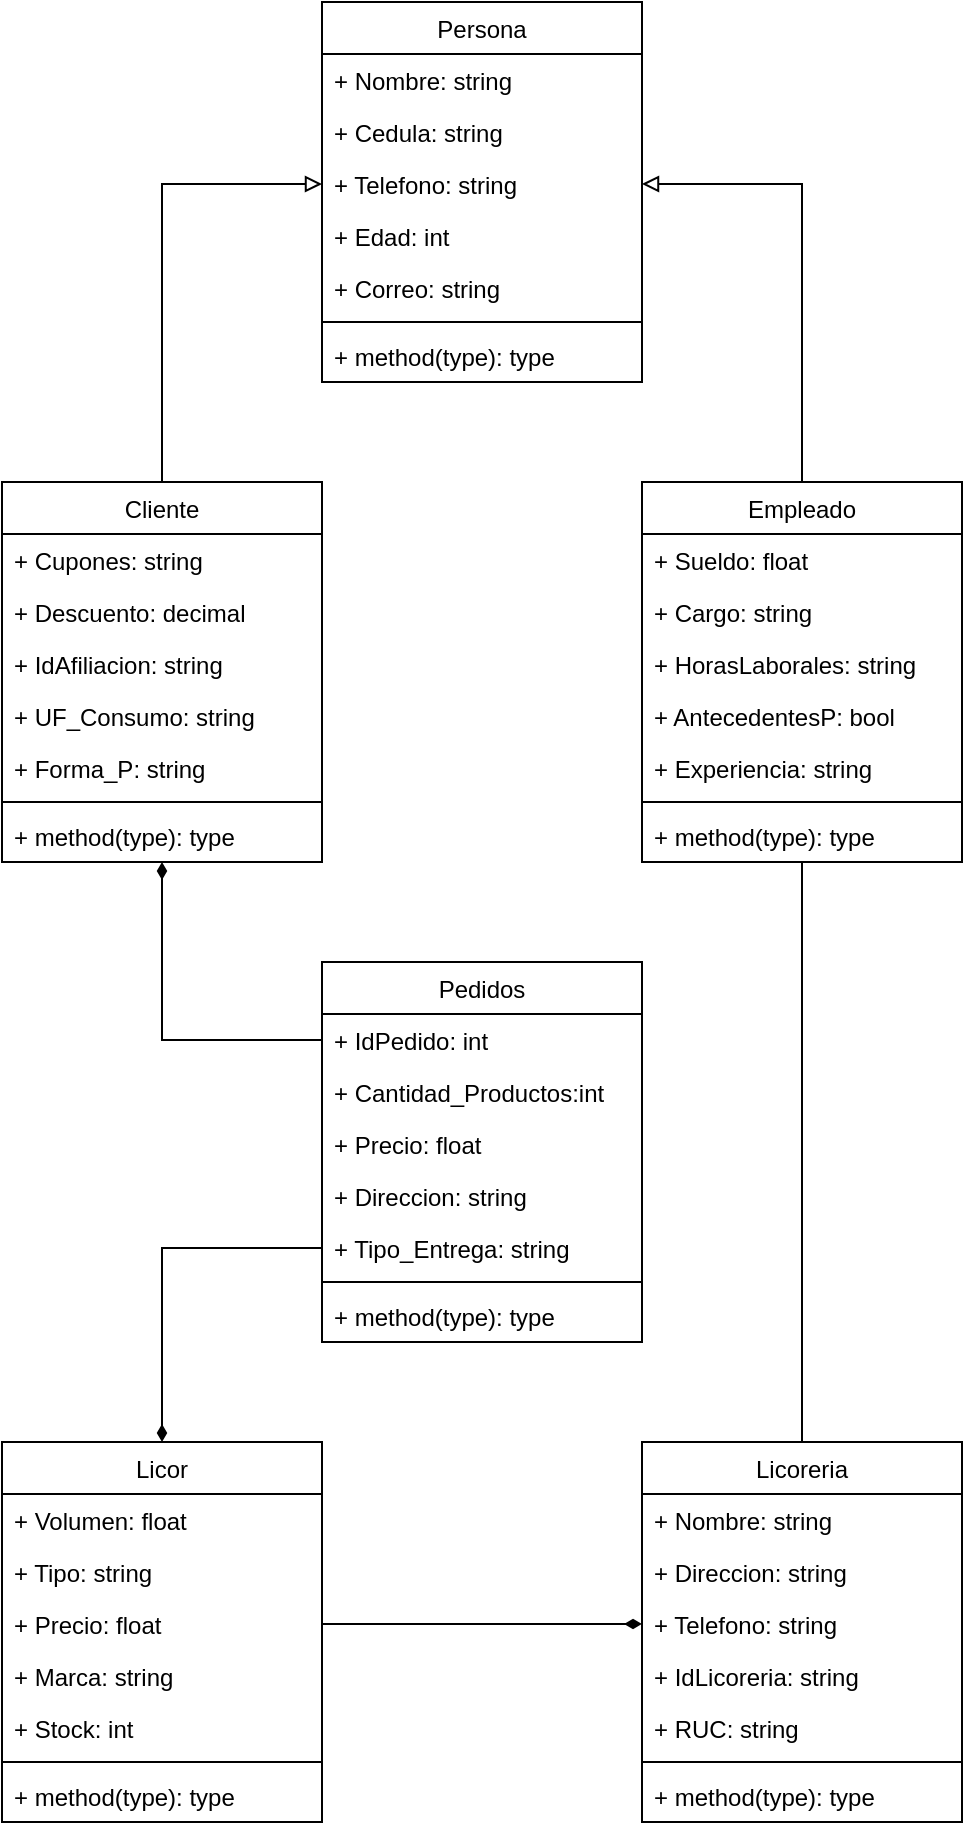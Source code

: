 <mxfile version="24.4.13" type="github">
  <diagram id="C5RBs43oDa-KdzZeNtuy" name="Page-1">
    <mxGraphModel dx="1009" dy="542" grid="1" gridSize="10" guides="1" tooltips="1" connect="1" arrows="1" fold="1" page="1" pageScale="1" pageWidth="827" pageHeight="1169" math="0" shadow="0">
      <root>
        <mxCell id="WIyWlLk6GJQsqaUBKTNV-0" />
        <mxCell id="WIyWlLk6GJQsqaUBKTNV-1" parent="WIyWlLk6GJQsqaUBKTNV-0" />
        <mxCell id="zkfFHV4jXpPFQw0GAbJ--17" value="Persona" style="swimlane;fontStyle=0;align=center;verticalAlign=top;childLayout=stackLayout;horizontal=1;startSize=26;horizontalStack=0;resizeParent=1;resizeLast=0;collapsible=1;marginBottom=0;rounded=0;shadow=0;strokeWidth=1;" parent="WIyWlLk6GJQsqaUBKTNV-1" vertex="1">
          <mxGeometry x="480" y="40" width="160" height="190" as="geometry">
            <mxRectangle x="550" y="140" width="160" height="26" as="alternateBounds" />
          </mxGeometry>
        </mxCell>
        <mxCell id="zkfFHV4jXpPFQw0GAbJ--18" value="+ Nombre: string" style="text;align=left;verticalAlign=top;spacingLeft=4;spacingRight=4;overflow=hidden;rotatable=0;points=[[0,0.5],[1,0.5]];portConstraint=eastwest;" parent="zkfFHV4jXpPFQw0GAbJ--17" vertex="1">
          <mxGeometry y="26" width="160" height="26" as="geometry" />
        </mxCell>
        <mxCell id="zkfFHV4jXpPFQw0GAbJ--19" value="+ Cedula: string" style="text;align=left;verticalAlign=top;spacingLeft=4;spacingRight=4;overflow=hidden;rotatable=0;points=[[0,0.5],[1,0.5]];portConstraint=eastwest;rounded=0;shadow=0;html=0;" parent="zkfFHV4jXpPFQw0GAbJ--17" vertex="1">
          <mxGeometry y="52" width="160" height="26" as="geometry" />
        </mxCell>
        <mxCell id="zkfFHV4jXpPFQw0GAbJ--20" value="+ Telefono: string" style="text;align=left;verticalAlign=top;spacingLeft=4;spacingRight=4;overflow=hidden;rotatable=0;points=[[0,0.5],[1,0.5]];portConstraint=eastwest;rounded=0;shadow=0;html=0;" parent="zkfFHV4jXpPFQw0GAbJ--17" vertex="1">
          <mxGeometry y="78" width="160" height="26" as="geometry" />
        </mxCell>
        <mxCell id="zkfFHV4jXpPFQw0GAbJ--21" value="+ Edad: int" style="text;align=left;verticalAlign=top;spacingLeft=4;spacingRight=4;overflow=hidden;rotatable=0;points=[[0,0.5],[1,0.5]];portConstraint=eastwest;rounded=0;shadow=0;html=0;" parent="zkfFHV4jXpPFQw0GAbJ--17" vertex="1">
          <mxGeometry y="104" width="160" height="26" as="geometry" />
        </mxCell>
        <mxCell id="zkfFHV4jXpPFQw0GAbJ--22" value="+ Correo: string" style="text;align=left;verticalAlign=top;spacingLeft=4;spacingRight=4;overflow=hidden;rotatable=0;points=[[0,0.5],[1,0.5]];portConstraint=eastwest;rounded=0;shadow=0;html=0;" parent="zkfFHV4jXpPFQw0GAbJ--17" vertex="1">
          <mxGeometry y="130" width="160" height="26" as="geometry" />
        </mxCell>
        <mxCell id="zkfFHV4jXpPFQw0GAbJ--23" value="" style="line;html=1;strokeWidth=1;align=left;verticalAlign=middle;spacingTop=-1;spacingLeft=3;spacingRight=3;rotatable=0;labelPosition=right;points=[];portConstraint=eastwest;" parent="zkfFHV4jXpPFQw0GAbJ--17" vertex="1">
          <mxGeometry y="156" width="160" height="8" as="geometry" />
        </mxCell>
        <mxCell id="o5cHr0ZhHkjqrvTouDSi-2" value="+ method(type): type" style="text;align=left;verticalAlign=top;spacingLeft=4;spacingRight=4;overflow=hidden;rotatable=0;points=[[0,0.5],[1,0.5]];portConstraint=eastwest;rounded=0;shadow=0;html=0;" parent="zkfFHV4jXpPFQw0GAbJ--17" vertex="1">
          <mxGeometry y="164" width="160" height="26" as="geometry" />
        </mxCell>
        <mxCell id="o5cHr0ZhHkjqrvTouDSi-3" value="Pedidos" style="swimlane;fontStyle=0;align=center;verticalAlign=top;childLayout=stackLayout;horizontal=1;startSize=26;horizontalStack=0;resizeParent=1;resizeLast=0;collapsible=1;marginBottom=0;rounded=0;shadow=0;strokeWidth=1;" parent="WIyWlLk6GJQsqaUBKTNV-1" vertex="1">
          <mxGeometry x="480" y="520" width="160" height="190" as="geometry">
            <mxRectangle x="550" y="140" width="160" height="26" as="alternateBounds" />
          </mxGeometry>
        </mxCell>
        <mxCell id="o5cHr0ZhHkjqrvTouDSi-4" value="+ IdPedido: int" style="text;align=left;verticalAlign=top;spacingLeft=4;spacingRight=4;overflow=hidden;rotatable=0;points=[[0,0.5],[1,0.5]];portConstraint=eastwest;" parent="o5cHr0ZhHkjqrvTouDSi-3" vertex="1">
          <mxGeometry y="26" width="160" height="26" as="geometry" />
        </mxCell>
        <mxCell id="o5cHr0ZhHkjqrvTouDSi-5" value="+ Cantidad_Productos:int" style="text;align=left;verticalAlign=top;spacingLeft=4;spacingRight=4;overflow=hidden;rotatable=0;points=[[0,0.5],[1,0.5]];portConstraint=eastwest;rounded=0;shadow=0;html=0;" parent="o5cHr0ZhHkjqrvTouDSi-3" vertex="1">
          <mxGeometry y="52" width="160" height="26" as="geometry" />
        </mxCell>
        <mxCell id="o5cHr0ZhHkjqrvTouDSi-6" value="+ Precio: float" style="text;align=left;verticalAlign=top;spacingLeft=4;spacingRight=4;overflow=hidden;rotatable=0;points=[[0,0.5],[1,0.5]];portConstraint=eastwest;rounded=0;shadow=0;html=0;" parent="o5cHr0ZhHkjqrvTouDSi-3" vertex="1">
          <mxGeometry y="78" width="160" height="26" as="geometry" />
        </mxCell>
        <mxCell id="o5cHr0ZhHkjqrvTouDSi-7" value="+ Direccion: string" style="text;align=left;verticalAlign=top;spacingLeft=4;spacingRight=4;overflow=hidden;rotatable=0;points=[[0,0.5],[1,0.5]];portConstraint=eastwest;rounded=0;shadow=0;html=0;" parent="o5cHr0ZhHkjqrvTouDSi-3" vertex="1">
          <mxGeometry y="104" width="160" height="26" as="geometry" />
        </mxCell>
        <mxCell id="o5cHr0ZhHkjqrvTouDSi-8" value="+ Tipo_Entrega: string" style="text;align=left;verticalAlign=top;spacingLeft=4;spacingRight=4;overflow=hidden;rotatable=0;points=[[0,0.5],[1,0.5]];portConstraint=eastwest;rounded=0;shadow=0;html=0;" parent="o5cHr0ZhHkjqrvTouDSi-3" vertex="1">
          <mxGeometry y="130" width="160" height="26" as="geometry" />
        </mxCell>
        <mxCell id="o5cHr0ZhHkjqrvTouDSi-9" value="" style="line;html=1;strokeWidth=1;align=left;verticalAlign=middle;spacingTop=-1;spacingLeft=3;spacingRight=3;rotatable=0;labelPosition=right;points=[];portConstraint=eastwest;" parent="o5cHr0ZhHkjqrvTouDSi-3" vertex="1">
          <mxGeometry y="156" width="160" height="8" as="geometry" />
        </mxCell>
        <mxCell id="o5cHr0ZhHkjqrvTouDSi-10" value="+ method(type): type" style="text;align=left;verticalAlign=top;spacingLeft=4;spacingRight=4;overflow=hidden;rotatable=0;points=[[0,0.5],[1,0.5]];portConstraint=eastwest;rounded=0;shadow=0;html=0;" parent="o5cHr0ZhHkjqrvTouDSi-3" vertex="1">
          <mxGeometry y="164" width="160" height="26" as="geometry" />
        </mxCell>
        <mxCell id="o5cHr0ZhHkjqrvTouDSi-11" value="Licoreria" style="swimlane;fontStyle=0;align=center;verticalAlign=top;childLayout=stackLayout;horizontal=1;startSize=26;horizontalStack=0;resizeParent=1;resizeLast=0;collapsible=1;marginBottom=0;rounded=0;shadow=0;strokeWidth=1;" parent="WIyWlLk6GJQsqaUBKTNV-1" vertex="1">
          <mxGeometry x="640" y="760" width="160" height="190" as="geometry">
            <mxRectangle x="550" y="140" width="160" height="26" as="alternateBounds" />
          </mxGeometry>
        </mxCell>
        <mxCell id="o5cHr0ZhHkjqrvTouDSi-12" value="+ Nombre: string" style="text;align=left;verticalAlign=top;spacingLeft=4;spacingRight=4;overflow=hidden;rotatable=0;points=[[0,0.5],[1,0.5]];portConstraint=eastwest;" parent="o5cHr0ZhHkjqrvTouDSi-11" vertex="1">
          <mxGeometry y="26" width="160" height="26" as="geometry" />
        </mxCell>
        <mxCell id="o5cHr0ZhHkjqrvTouDSi-13" value="+ Direccion: string" style="text;align=left;verticalAlign=top;spacingLeft=4;spacingRight=4;overflow=hidden;rotatable=0;points=[[0,0.5],[1,0.5]];portConstraint=eastwest;rounded=0;shadow=0;html=0;" parent="o5cHr0ZhHkjqrvTouDSi-11" vertex="1">
          <mxGeometry y="52" width="160" height="26" as="geometry" />
        </mxCell>
        <mxCell id="o5cHr0ZhHkjqrvTouDSi-14" value="+ Telefono: string" style="text;align=left;verticalAlign=top;spacingLeft=4;spacingRight=4;overflow=hidden;rotatable=0;points=[[0,0.5],[1,0.5]];portConstraint=eastwest;rounded=0;shadow=0;html=0;" parent="o5cHr0ZhHkjqrvTouDSi-11" vertex="1">
          <mxGeometry y="78" width="160" height="26" as="geometry" />
        </mxCell>
        <mxCell id="o5cHr0ZhHkjqrvTouDSi-15" value="+ IdLicoreria: string" style="text;align=left;verticalAlign=top;spacingLeft=4;spacingRight=4;overflow=hidden;rotatable=0;points=[[0,0.5],[1,0.5]];portConstraint=eastwest;rounded=0;shadow=0;html=0;" parent="o5cHr0ZhHkjqrvTouDSi-11" vertex="1">
          <mxGeometry y="104" width="160" height="26" as="geometry" />
        </mxCell>
        <mxCell id="o5cHr0ZhHkjqrvTouDSi-16" value="+ RUC: string" style="text;align=left;verticalAlign=top;spacingLeft=4;spacingRight=4;overflow=hidden;rotatable=0;points=[[0,0.5],[1,0.5]];portConstraint=eastwest;rounded=0;shadow=0;html=0;" parent="o5cHr0ZhHkjqrvTouDSi-11" vertex="1">
          <mxGeometry y="130" width="160" height="26" as="geometry" />
        </mxCell>
        <mxCell id="o5cHr0ZhHkjqrvTouDSi-17" value="" style="line;html=1;strokeWidth=1;align=left;verticalAlign=middle;spacingTop=-1;spacingLeft=3;spacingRight=3;rotatable=0;labelPosition=right;points=[];portConstraint=eastwest;" parent="o5cHr0ZhHkjqrvTouDSi-11" vertex="1">
          <mxGeometry y="156" width="160" height="8" as="geometry" />
        </mxCell>
        <mxCell id="o5cHr0ZhHkjqrvTouDSi-18" value="+ method(type): type" style="text;align=left;verticalAlign=top;spacingLeft=4;spacingRight=4;overflow=hidden;rotatable=0;points=[[0,0.5],[1,0.5]];portConstraint=eastwest;rounded=0;shadow=0;html=0;" parent="o5cHr0ZhHkjqrvTouDSi-11" vertex="1">
          <mxGeometry y="164" width="160" height="26" as="geometry" />
        </mxCell>
        <mxCell id="o5cHr0ZhHkjqrvTouDSi-19" value="Licor" style="swimlane;fontStyle=0;align=center;verticalAlign=top;childLayout=stackLayout;horizontal=1;startSize=26;horizontalStack=0;resizeParent=1;resizeLast=0;collapsible=1;marginBottom=0;rounded=0;shadow=0;strokeWidth=1;" parent="WIyWlLk6GJQsqaUBKTNV-1" vertex="1">
          <mxGeometry x="320" y="760" width="160" height="190" as="geometry">
            <mxRectangle x="550" y="140" width="160" height="26" as="alternateBounds" />
          </mxGeometry>
        </mxCell>
        <mxCell id="o5cHr0ZhHkjqrvTouDSi-20" value="+ Volumen: float" style="text;align=left;verticalAlign=top;spacingLeft=4;spacingRight=4;overflow=hidden;rotatable=0;points=[[0,0.5],[1,0.5]];portConstraint=eastwest;" parent="o5cHr0ZhHkjqrvTouDSi-19" vertex="1">
          <mxGeometry y="26" width="160" height="26" as="geometry" />
        </mxCell>
        <mxCell id="o5cHr0ZhHkjqrvTouDSi-21" value="+ Tipo: string" style="text;align=left;verticalAlign=top;spacingLeft=4;spacingRight=4;overflow=hidden;rotatable=0;points=[[0,0.5],[1,0.5]];portConstraint=eastwest;rounded=0;shadow=0;html=0;" parent="o5cHr0ZhHkjqrvTouDSi-19" vertex="1">
          <mxGeometry y="52" width="160" height="26" as="geometry" />
        </mxCell>
        <mxCell id="o5cHr0ZhHkjqrvTouDSi-22" value="+ Precio: float" style="text;align=left;verticalAlign=top;spacingLeft=4;spacingRight=4;overflow=hidden;rotatable=0;points=[[0,0.5],[1,0.5]];portConstraint=eastwest;rounded=0;shadow=0;html=0;" parent="o5cHr0ZhHkjqrvTouDSi-19" vertex="1">
          <mxGeometry y="78" width="160" height="26" as="geometry" />
        </mxCell>
        <mxCell id="o5cHr0ZhHkjqrvTouDSi-51" value="+ Marca: string" style="text;align=left;verticalAlign=top;spacingLeft=4;spacingRight=4;overflow=hidden;rotatable=0;points=[[0,0.5],[1,0.5]];portConstraint=eastwest;rounded=0;shadow=0;html=0;" parent="o5cHr0ZhHkjqrvTouDSi-19" vertex="1">
          <mxGeometry y="104" width="160" height="26" as="geometry" />
        </mxCell>
        <mxCell id="o5cHr0ZhHkjqrvTouDSi-24" value="+ Stock: int" style="text;align=left;verticalAlign=top;spacingLeft=4;spacingRight=4;overflow=hidden;rotatable=0;points=[[0,0.5],[1,0.5]];portConstraint=eastwest;rounded=0;shadow=0;html=0;" parent="o5cHr0ZhHkjqrvTouDSi-19" vertex="1">
          <mxGeometry y="130" width="160" height="26" as="geometry" />
        </mxCell>
        <mxCell id="o5cHr0ZhHkjqrvTouDSi-25" value="" style="line;html=1;strokeWidth=1;align=left;verticalAlign=middle;spacingTop=-1;spacingLeft=3;spacingRight=3;rotatable=0;labelPosition=right;points=[];portConstraint=eastwest;" parent="o5cHr0ZhHkjqrvTouDSi-19" vertex="1">
          <mxGeometry y="156" width="160" height="8" as="geometry" />
        </mxCell>
        <mxCell id="o5cHr0ZhHkjqrvTouDSi-26" value="+ method(type): type" style="text;align=left;verticalAlign=top;spacingLeft=4;spacingRight=4;overflow=hidden;rotatable=0;points=[[0,0.5],[1,0.5]];portConstraint=eastwest;rounded=0;shadow=0;html=0;" parent="o5cHr0ZhHkjqrvTouDSi-19" vertex="1">
          <mxGeometry y="164" width="160" height="26" as="geometry" />
        </mxCell>
        <mxCell id="o5cHr0ZhHkjqrvTouDSi-45" style="edgeStyle=orthogonalEdgeStyle;rounded=0;orthogonalLoop=1;jettySize=auto;html=1;endArrow=block;endFill=0;" parent="WIyWlLk6GJQsqaUBKTNV-1" source="o5cHr0ZhHkjqrvTouDSi-27" target="zkfFHV4jXpPFQw0GAbJ--20" edge="1">
          <mxGeometry relative="1" as="geometry" />
        </mxCell>
        <mxCell id="o5cHr0ZhHkjqrvTouDSi-49" style="edgeStyle=orthogonalEdgeStyle;rounded=0;orthogonalLoop=1;jettySize=auto;html=1;entryX=0.5;entryY=0;entryDx=0;entryDy=0;endArrow=none;endFill=0;" parent="WIyWlLk6GJQsqaUBKTNV-1" source="o5cHr0ZhHkjqrvTouDSi-27" target="o5cHr0ZhHkjqrvTouDSi-11" edge="1">
          <mxGeometry relative="1" as="geometry" />
        </mxCell>
        <mxCell id="o5cHr0ZhHkjqrvTouDSi-27" value="Empleado" style="swimlane;fontStyle=0;align=center;verticalAlign=top;childLayout=stackLayout;horizontal=1;startSize=26;horizontalStack=0;resizeParent=1;resizeLast=0;collapsible=1;marginBottom=0;rounded=0;shadow=0;strokeWidth=1;" parent="WIyWlLk6GJQsqaUBKTNV-1" vertex="1">
          <mxGeometry x="640" y="280" width="160" height="190" as="geometry">
            <mxRectangle x="550" y="140" width="160" height="26" as="alternateBounds" />
          </mxGeometry>
        </mxCell>
        <mxCell id="o5cHr0ZhHkjqrvTouDSi-28" value="+ Sueldo: float" style="text;align=left;verticalAlign=top;spacingLeft=4;spacingRight=4;overflow=hidden;rotatable=0;points=[[0,0.5],[1,0.5]];portConstraint=eastwest;" parent="o5cHr0ZhHkjqrvTouDSi-27" vertex="1">
          <mxGeometry y="26" width="160" height="26" as="geometry" />
        </mxCell>
        <mxCell id="o5cHr0ZhHkjqrvTouDSi-29" value="+ Cargo: string" style="text;align=left;verticalAlign=top;spacingLeft=4;spacingRight=4;overflow=hidden;rotatable=0;points=[[0,0.5],[1,0.5]];portConstraint=eastwest;rounded=0;shadow=0;html=0;" parent="o5cHr0ZhHkjqrvTouDSi-27" vertex="1">
          <mxGeometry y="52" width="160" height="26" as="geometry" />
        </mxCell>
        <mxCell id="o5cHr0ZhHkjqrvTouDSi-30" value="+ HorasLaborales: string" style="text;align=left;verticalAlign=top;spacingLeft=4;spacingRight=4;overflow=hidden;rotatable=0;points=[[0,0.5],[1,0.5]];portConstraint=eastwest;rounded=0;shadow=0;html=0;" parent="o5cHr0ZhHkjqrvTouDSi-27" vertex="1">
          <mxGeometry y="78" width="160" height="26" as="geometry" />
        </mxCell>
        <mxCell id="o5cHr0ZhHkjqrvTouDSi-31" value="+ AntecedentesP: bool" style="text;align=left;verticalAlign=top;spacingLeft=4;spacingRight=4;overflow=hidden;rotatable=0;points=[[0,0.5],[1,0.5]];portConstraint=eastwest;rounded=0;shadow=0;html=0;" parent="o5cHr0ZhHkjqrvTouDSi-27" vertex="1">
          <mxGeometry y="104" width="160" height="26" as="geometry" />
        </mxCell>
        <mxCell id="o5cHr0ZhHkjqrvTouDSi-32" value="+ Experiencia: string" style="text;align=left;verticalAlign=top;spacingLeft=4;spacingRight=4;overflow=hidden;rotatable=0;points=[[0,0.5],[1,0.5]];portConstraint=eastwest;rounded=0;shadow=0;html=0;" parent="o5cHr0ZhHkjqrvTouDSi-27" vertex="1">
          <mxGeometry y="130" width="160" height="26" as="geometry" />
        </mxCell>
        <mxCell id="o5cHr0ZhHkjqrvTouDSi-33" value="" style="line;html=1;strokeWidth=1;align=left;verticalAlign=middle;spacingTop=-1;spacingLeft=3;spacingRight=3;rotatable=0;labelPosition=right;points=[];portConstraint=eastwest;" parent="o5cHr0ZhHkjqrvTouDSi-27" vertex="1">
          <mxGeometry y="156" width="160" height="8" as="geometry" />
        </mxCell>
        <mxCell id="o5cHr0ZhHkjqrvTouDSi-34" value="+ method(type): type" style="text;align=left;verticalAlign=top;spacingLeft=4;spacingRight=4;overflow=hidden;rotatable=0;points=[[0,0.5],[1,0.5]];portConstraint=eastwest;rounded=0;shadow=0;html=0;" parent="o5cHr0ZhHkjqrvTouDSi-27" vertex="1">
          <mxGeometry y="164" width="160" height="26" as="geometry" />
        </mxCell>
        <mxCell id="o5cHr0ZhHkjqrvTouDSi-47" style="edgeStyle=orthogonalEdgeStyle;rounded=0;orthogonalLoop=1;jettySize=auto;html=1;endArrow=block;endFill=0;" parent="WIyWlLk6GJQsqaUBKTNV-1" source="o5cHr0ZhHkjqrvTouDSi-35" target="zkfFHV4jXpPFQw0GAbJ--20" edge="1">
          <mxGeometry relative="1" as="geometry" />
        </mxCell>
        <mxCell id="o5cHr0ZhHkjqrvTouDSi-35" value="Cliente" style="swimlane;fontStyle=0;align=center;verticalAlign=top;childLayout=stackLayout;horizontal=1;startSize=26;horizontalStack=0;resizeParent=1;resizeLast=0;collapsible=1;marginBottom=0;rounded=0;shadow=0;strokeWidth=1;" parent="WIyWlLk6GJQsqaUBKTNV-1" vertex="1">
          <mxGeometry x="320" y="280" width="160" height="190" as="geometry">
            <mxRectangle x="550" y="140" width="160" height="26" as="alternateBounds" />
          </mxGeometry>
        </mxCell>
        <mxCell id="o5cHr0ZhHkjqrvTouDSi-36" value="+ Cupones: string" style="text;align=left;verticalAlign=top;spacingLeft=4;spacingRight=4;overflow=hidden;rotatable=0;points=[[0,0.5],[1,0.5]];portConstraint=eastwest;" parent="o5cHr0ZhHkjqrvTouDSi-35" vertex="1">
          <mxGeometry y="26" width="160" height="26" as="geometry" />
        </mxCell>
        <mxCell id="o5cHr0ZhHkjqrvTouDSi-37" value="+ Descuento: decimal" style="text;align=left;verticalAlign=top;spacingLeft=4;spacingRight=4;overflow=hidden;rotatable=0;points=[[0,0.5],[1,0.5]];portConstraint=eastwest;rounded=0;shadow=0;html=0;" parent="o5cHr0ZhHkjqrvTouDSi-35" vertex="1">
          <mxGeometry y="52" width="160" height="26" as="geometry" />
        </mxCell>
        <mxCell id="o5cHr0ZhHkjqrvTouDSi-38" value="+ IdAfiliacion: string" style="text;align=left;verticalAlign=top;spacingLeft=4;spacingRight=4;overflow=hidden;rotatable=0;points=[[0,0.5],[1,0.5]];portConstraint=eastwest;rounded=0;shadow=0;html=0;" parent="o5cHr0ZhHkjqrvTouDSi-35" vertex="1">
          <mxGeometry y="78" width="160" height="26" as="geometry" />
        </mxCell>
        <mxCell id="o5cHr0ZhHkjqrvTouDSi-39" value="+ UF_Consumo: string" style="text;align=left;verticalAlign=top;spacingLeft=4;spacingRight=4;overflow=hidden;rotatable=0;points=[[0,0.5],[1,0.5]];portConstraint=eastwest;rounded=0;shadow=0;html=0;" parent="o5cHr0ZhHkjqrvTouDSi-35" vertex="1">
          <mxGeometry y="104" width="160" height="26" as="geometry" />
        </mxCell>
        <mxCell id="o5cHr0ZhHkjqrvTouDSi-40" value="+ Forma_P: string" style="text;align=left;verticalAlign=top;spacingLeft=4;spacingRight=4;overflow=hidden;rotatable=0;points=[[0,0.5],[1,0.5]];portConstraint=eastwest;rounded=0;shadow=0;html=0;" parent="o5cHr0ZhHkjqrvTouDSi-35" vertex="1">
          <mxGeometry y="130" width="160" height="26" as="geometry" />
        </mxCell>
        <mxCell id="o5cHr0ZhHkjqrvTouDSi-41" value="" style="line;html=1;strokeWidth=1;align=left;verticalAlign=middle;spacingTop=-1;spacingLeft=3;spacingRight=3;rotatable=0;labelPosition=right;points=[];portConstraint=eastwest;" parent="o5cHr0ZhHkjqrvTouDSi-35" vertex="1">
          <mxGeometry y="156" width="160" height="8" as="geometry" />
        </mxCell>
        <mxCell id="o5cHr0ZhHkjqrvTouDSi-42" value="+ method(type): type" style="text;align=left;verticalAlign=top;spacingLeft=4;spacingRight=4;overflow=hidden;rotatable=0;points=[[0,0.5],[1,0.5]];portConstraint=eastwest;rounded=0;shadow=0;html=0;" parent="o5cHr0ZhHkjqrvTouDSi-35" vertex="1">
          <mxGeometry y="164" width="160" height="26" as="geometry" />
        </mxCell>
        <mxCell id="o5cHr0ZhHkjqrvTouDSi-50" style="edgeStyle=orthogonalEdgeStyle;rounded=0;orthogonalLoop=1;jettySize=auto;html=1;entryX=0;entryY=0.5;entryDx=0;entryDy=0;endArrow=diamondThin;endFill=1;" parent="WIyWlLk6GJQsqaUBKTNV-1" source="o5cHr0ZhHkjqrvTouDSi-22" target="o5cHr0ZhHkjqrvTouDSi-14" edge="1">
          <mxGeometry relative="1" as="geometry" />
        </mxCell>
        <mxCell id="o5cHr0ZhHkjqrvTouDSi-53" style="edgeStyle=orthogonalEdgeStyle;rounded=0;orthogonalLoop=1;jettySize=auto;html=1;exitX=0;exitY=0.5;exitDx=0;exitDy=0;entryX=0.5;entryY=1;entryDx=0;entryDy=0;endArrow=diamondThin;endFill=1;" parent="WIyWlLk6GJQsqaUBKTNV-1" source="o5cHr0ZhHkjqrvTouDSi-4" target="o5cHr0ZhHkjqrvTouDSi-35" edge="1">
          <mxGeometry relative="1" as="geometry">
            <mxPoint x="400" y="490" as="targetPoint" />
          </mxGeometry>
        </mxCell>
        <mxCell id="qwrWslQypF2akOTVzK9R-0" style="edgeStyle=orthogonalEdgeStyle;rounded=0;orthogonalLoop=1;jettySize=auto;html=1;exitX=0;exitY=0.5;exitDx=0;exitDy=0;endArrow=diamondThin;endFill=1;" edge="1" parent="WIyWlLk6GJQsqaUBKTNV-1" source="o5cHr0ZhHkjqrvTouDSi-8" target="o5cHr0ZhHkjqrvTouDSi-19">
          <mxGeometry relative="1" as="geometry" />
        </mxCell>
      </root>
    </mxGraphModel>
  </diagram>
</mxfile>
